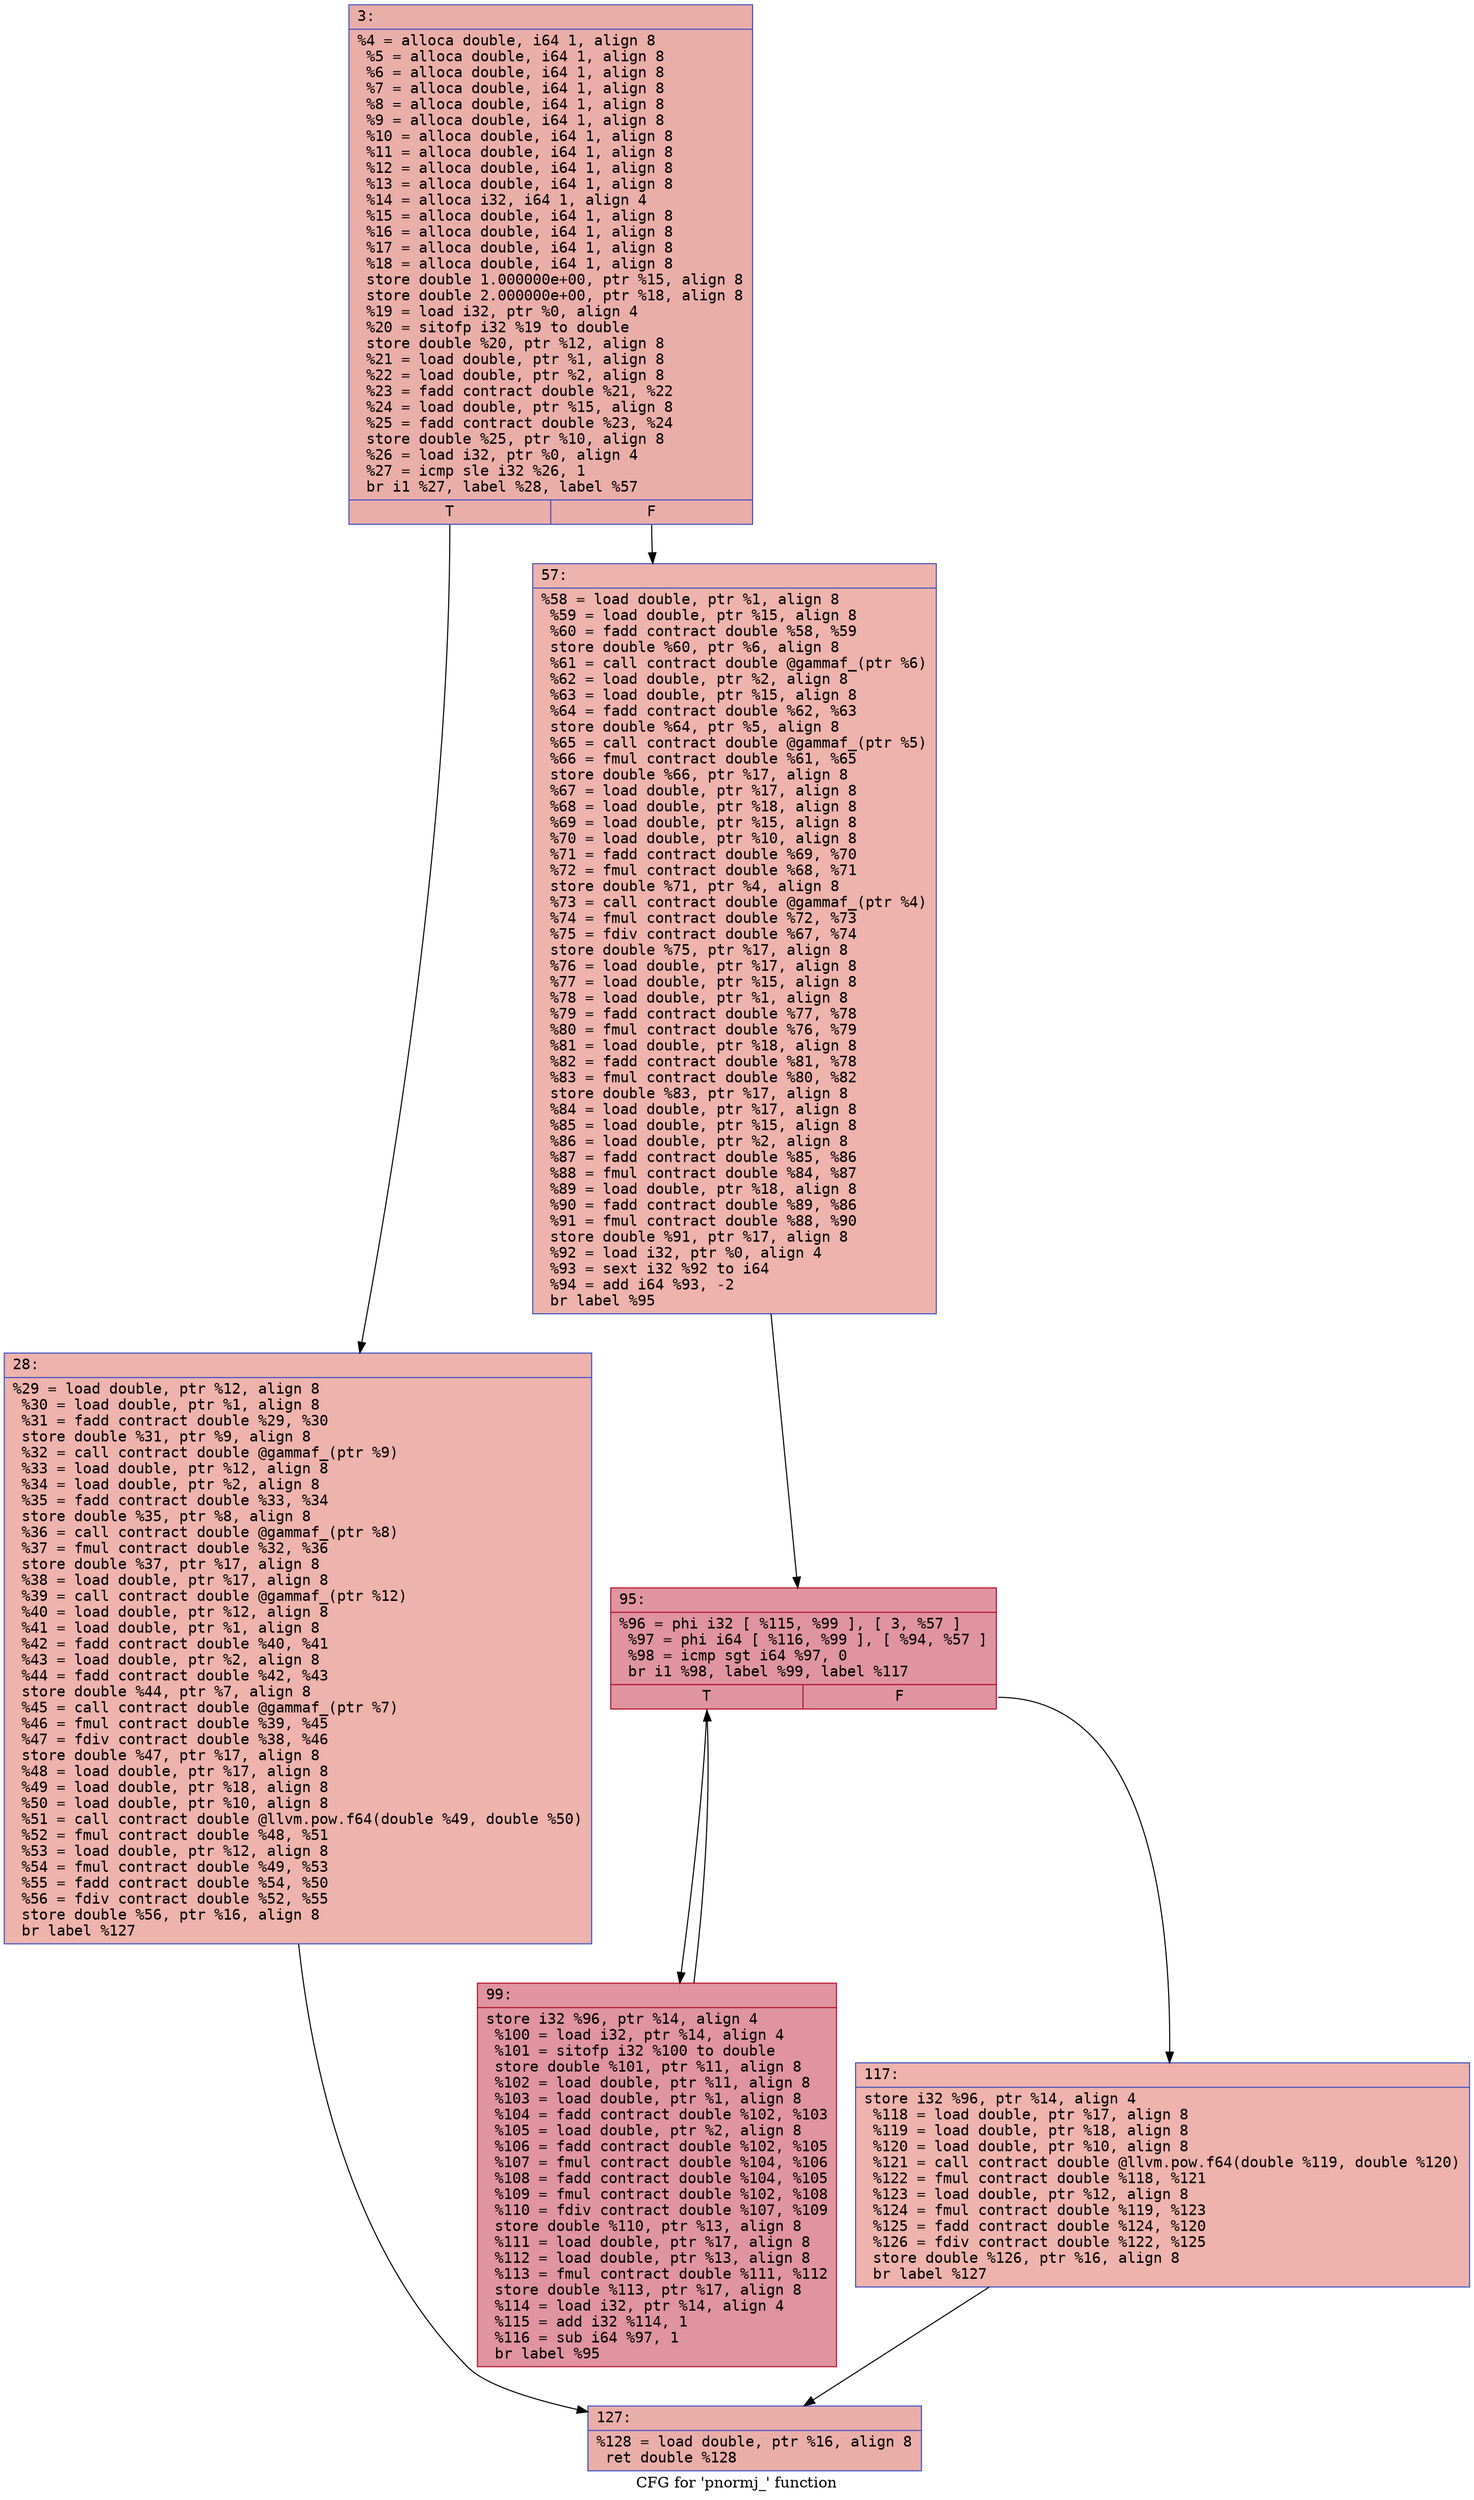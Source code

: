 digraph "CFG for 'pnormj_' function" {
	label="CFG for 'pnormj_' function";

	Node0x55ec1730d320 [shape=record,color="#3d50c3ff", style=filled, fillcolor="#d0473d70" fontname="Courier",label="{3:\l|  %4 = alloca double, i64 1, align 8\l  %5 = alloca double, i64 1, align 8\l  %6 = alloca double, i64 1, align 8\l  %7 = alloca double, i64 1, align 8\l  %8 = alloca double, i64 1, align 8\l  %9 = alloca double, i64 1, align 8\l  %10 = alloca double, i64 1, align 8\l  %11 = alloca double, i64 1, align 8\l  %12 = alloca double, i64 1, align 8\l  %13 = alloca double, i64 1, align 8\l  %14 = alloca i32, i64 1, align 4\l  %15 = alloca double, i64 1, align 8\l  %16 = alloca double, i64 1, align 8\l  %17 = alloca double, i64 1, align 8\l  %18 = alloca double, i64 1, align 8\l  store double 1.000000e+00, ptr %15, align 8\l  store double 2.000000e+00, ptr %18, align 8\l  %19 = load i32, ptr %0, align 4\l  %20 = sitofp i32 %19 to double\l  store double %20, ptr %12, align 8\l  %21 = load double, ptr %1, align 8\l  %22 = load double, ptr %2, align 8\l  %23 = fadd contract double %21, %22\l  %24 = load double, ptr %15, align 8\l  %25 = fadd contract double %23, %24\l  store double %25, ptr %10, align 8\l  %26 = load i32, ptr %0, align 4\l  %27 = icmp sle i32 %26, 1\l  br i1 %27, label %28, label %57\l|{<s0>T|<s1>F}}"];
	Node0x55ec1730d320:s0 -> Node0x55ec17310060[tooltip="3 -> 28\nProbability 50.00%" ];
	Node0x55ec1730d320:s1 -> Node0x55ec173100b0[tooltip="3 -> 57\nProbability 50.00%" ];
	Node0x55ec17310060 [shape=record,color="#3d50c3ff", style=filled, fillcolor="#d6524470" fontname="Courier",label="{28:\l|  %29 = load double, ptr %12, align 8\l  %30 = load double, ptr %1, align 8\l  %31 = fadd contract double %29, %30\l  store double %31, ptr %9, align 8\l  %32 = call contract double @gammaf_(ptr %9)\l  %33 = load double, ptr %12, align 8\l  %34 = load double, ptr %2, align 8\l  %35 = fadd contract double %33, %34\l  store double %35, ptr %8, align 8\l  %36 = call contract double @gammaf_(ptr %8)\l  %37 = fmul contract double %32, %36\l  store double %37, ptr %17, align 8\l  %38 = load double, ptr %17, align 8\l  %39 = call contract double @gammaf_(ptr %12)\l  %40 = load double, ptr %12, align 8\l  %41 = load double, ptr %1, align 8\l  %42 = fadd contract double %40, %41\l  %43 = load double, ptr %2, align 8\l  %44 = fadd contract double %42, %43\l  store double %44, ptr %7, align 8\l  %45 = call contract double @gammaf_(ptr %7)\l  %46 = fmul contract double %39, %45\l  %47 = fdiv contract double %38, %46\l  store double %47, ptr %17, align 8\l  %48 = load double, ptr %17, align 8\l  %49 = load double, ptr %18, align 8\l  %50 = load double, ptr %10, align 8\l  %51 = call contract double @llvm.pow.f64(double %49, double %50)\l  %52 = fmul contract double %48, %51\l  %53 = load double, ptr %12, align 8\l  %54 = fmul contract double %49, %53\l  %55 = fadd contract double %54, %50\l  %56 = fdiv contract double %52, %55\l  store double %56, ptr %16, align 8\l  br label %127\l}"];
	Node0x55ec17310060 -> Node0x55ec17311ee0[tooltip="28 -> 127\nProbability 100.00%" ];
	Node0x55ec173100b0 [shape=record,color="#3d50c3ff", style=filled, fillcolor="#d6524470" fontname="Courier",label="{57:\l|  %58 = load double, ptr %1, align 8\l  %59 = load double, ptr %15, align 8\l  %60 = fadd contract double %58, %59\l  store double %60, ptr %6, align 8\l  %61 = call contract double @gammaf_(ptr %6)\l  %62 = load double, ptr %2, align 8\l  %63 = load double, ptr %15, align 8\l  %64 = fadd contract double %62, %63\l  store double %64, ptr %5, align 8\l  %65 = call contract double @gammaf_(ptr %5)\l  %66 = fmul contract double %61, %65\l  store double %66, ptr %17, align 8\l  %67 = load double, ptr %17, align 8\l  %68 = load double, ptr %18, align 8\l  %69 = load double, ptr %15, align 8\l  %70 = load double, ptr %10, align 8\l  %71 = fadd contract double %69, %70\l  %72 = fmul contract double %68, %71\l  store double %71, ptr %4, align 8\l  %73 = call contract double @gammaf_(ptr %4)\l  %74 = fmul contract double %72, %73\l  %75 = fdiv contract double %67, %74\l  store double %75, ptr %17, align 8\l  %76 = load double, ptr %17, align 8\l  %77 = load double, ptr %15, align 8\l  %78 = load double, ptr %1, align 8\l  %79 = fadd contract double %77, %78\l  %80 = fmul contract double %76, %79\l  %81 = load double, ptr %18, align 8\l  %82 = fadd contract double %81, %78\l  %83 = fmul contract double %80, %82\l  store double %83, ptr %17, align 8\l  %84 = load double, ptr %17, align 8\l  %85 = load double, ptr %15, align 8\l  %86 = load double, ptr %2, align 8\l  %87 = fadd contract double %85, %86\l  %88 = fmul contract double %84, %87\l  %89 = load double, ptr %18, align 8\l  %90 = fadd contract double %89, %86\l  %91 = fmul contract double %88, %90\l  store double %91, ptr %17, align 8\l  %92 = load i32, ptr %0, align 4\l  %93 = sext i32 %92 to i64\l  %94 = add i64 %93, -2\l  br label %95\l}"];
	Node0x55ec173100b0 -> Node0x55ec173138c0[tooltip="57 -> 95\nProbability 100.00%" ];
	Node0x55ec173138c0 [shape=record,color="#b70d28ff", style=filled, fillcolor="#b70d2870" fontname="Courier",label="{95:\l|  %96 = phi i32 [ %115, %99 ], [ 3, %57 ]\l  %97 = phi i64 [ %116, %99 ], [ %94, %57 ]\l  %98 = icmp sgt i64 %97, 0\l  br i1 %98, label %99, label %117\l|{<s0>T|<s1>F}}"];
	Node0x55ec173138c0:s0 -> Node0x55ec17311020[tooltip="95 -> 99\nProbability 96.88%" ];
	Node0x55ec173138c0:s1 -> Node0x55ec173112d0[tooltip="95 -> 117\nProbability 3.12%" ];
	Node0x55ec17311020 [shape=record,color="#b70d28ff", style=filled, fillcolor="#b70d2870" fontname="Courier",label="{99:\l|  store i32 %96, ptr %14, align 4\l  %100 = load i32, ptr %14, align 4\l  %101 = sitofp i32 %100 to double\l  store double %101, ptr %11, align 8\l  %102 = load double, ptr %11, align 8\l  %103 = load double, ptr %1, align 8\l  %104 = fadd contract double %102, %103\l  %105 = load double, ptr %2, align 8\l  %106 = fadd contract double %102, %105\l  %107 = fmul contract double %104, %106\l  %108 = fadd contract double %104, %105\l  %109 = fmul contract double %102, %108\l  %110 = fdiv contract double %107, %109\l  store double %110, ptr %13, align 8\l  %111 = load double, ptr %17, align 8\l  %112 = load double, ptr %13, align 8\l  %113 = fmul contract double %111, %112\l  store double %113, ptr %17, align 8\l  %114 = load i32, ptr %14, align 4\l  %115 = add i32 %114, 1\l  %116 = sub i64 %97, 1\l  br label %95\l}"];
	Node0x55ec17311020 -> Node0x55ec173138c0[tooltip="99 -> 95\nProbability 100.00%" ];
	Node0x55ec173112d0 [shape=record,color="#3d50c3ff", style=filled, fillcolor="#d6524470" fontname="Courier",label="{117:\l|  store i32 %96, ptr %14, align 4\l  %118 = load double, ptr %17, align 8\l  %119 = load double, ptr %18, align 8\l  %120 = load double, ptr %10, align 8\l  %121 = call contract double @llvm.pow.f64(double %119, double %120)\l  %122 = fmul contract double %118, %121\l  %123 = load double, ptr %12, align 8\l  %124 = fmul contract double %119, %123\l  %125 = fadd contract double %124, %120\l  %126 = fdiv contract double %122, %125\l  store double %126, ptr %16, align 8\l  br label %127\l}"];
	Node0x55ec173112d0 -> Node0x55ec17311ee0[tooltip="117 -> 127\nProbability 100.00%" ];
	Node0x55ec17311ee0 [shape=record,color="#3d50c3ff", style=filled, fillcolor="#d0473d70" fontname="Courier",label="{127:\l|  %128 = load double, ptr %16, align 8\l  ret double %128\l}"];
}
